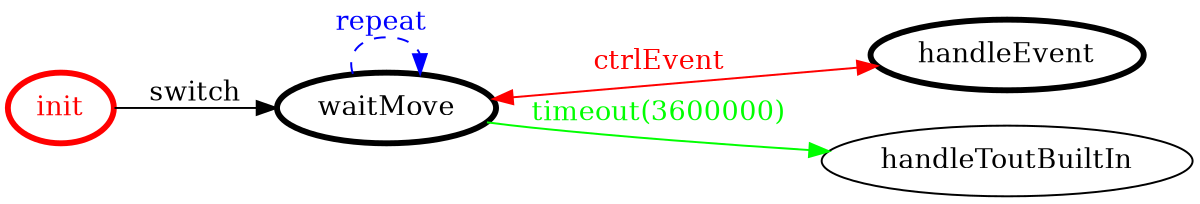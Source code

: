 /*
*
* A GraphViz DOT FSM description 
* Please use a GraphViz visualizer (like http://www.webgraphviz.com)
*  
*/

digraph finite_state_machine {
	rankdir=LR
	size="8,5"
	
	init [ color = red ][ fontcolor = red ][ penwidth = 3 ]
	handleEvent [ color = black ][ fontcolor = black ][ penwidth = 3 ]
	waitMove [ color = black ][ fontcolor = black ][ penwidth = 3 ]
	
	waitMove -> handleToutBuiltIn [ label = "timeout(3600000)" ][ color = green ][ fontcolor = green ]
	init -> waitMove [ label = "switch" ][ color = black ][ fontcolor = black ]
	waitMove -> handleEvent [ label = "ctrlEvent" ][ color = red ][ fontcolor = red ][ dir = both ]
	waitMove -> waitMove [ label = "repeat "][ style = dashed ][ color = blue ][ fontcolor = blue ]
}
